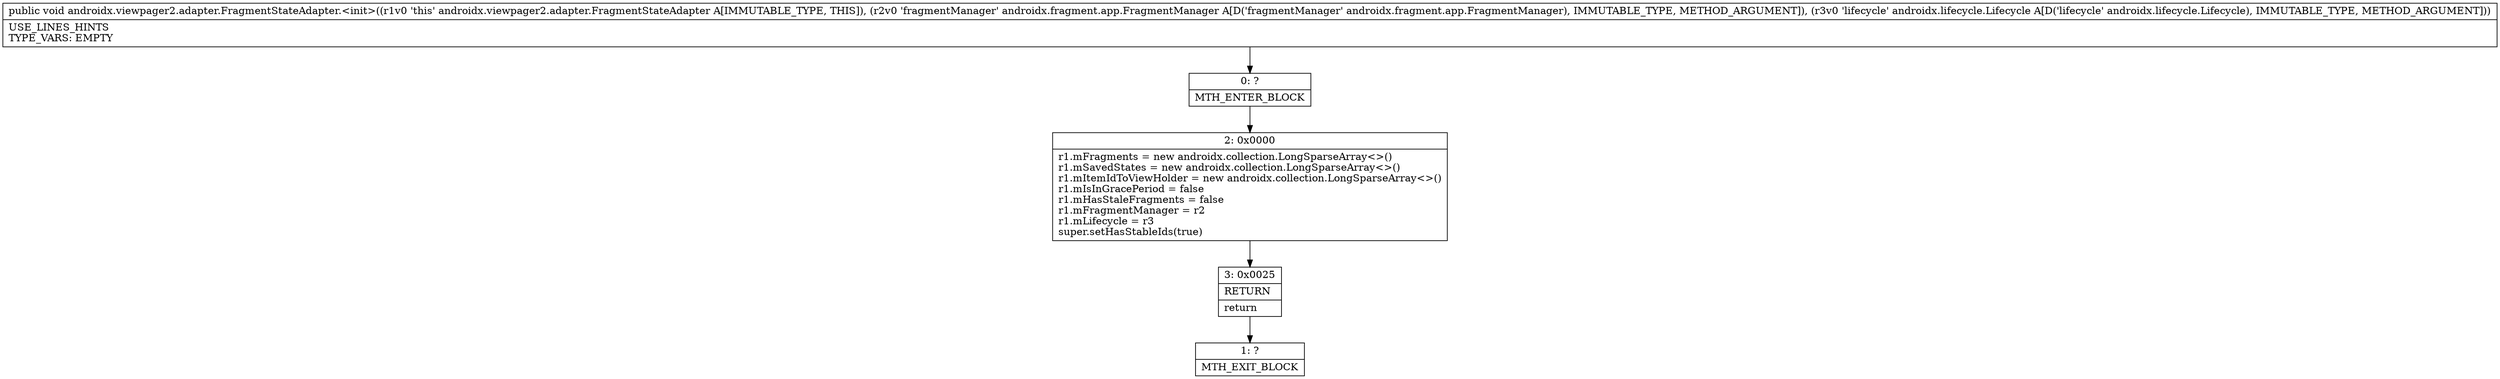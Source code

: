 digraph "CFG forandroidx.viewpager2.adapter.FragmentStateAdapter.\<init\>(Landroidx\/fragment\/app\/FragmentManager;Landroidx\/lifecycle\/Lifecycle;)V" {
Node_0 [shape=record,label="{0\:\ ?|MTH_ENTER_BLOCK\l}"];
Node_2 [shape=record,label="{2\:\ 0x0000|r1.mFragments = new androidx.collection.LongSparseArray\<\>()\lr1.mSavedStates = new androidx.collection.LongSparseArray\<\>()\lr1.mItemIdToViewHolder = new androidx.collection.LongSparseArray\<\>()\lr1.mIsInGracePeriod = false\lr1.mHasStaleFragments = false\lr1.mFragmentManager = r2\lr1.mLifecycle = r3\lsuper.setHasStableIds(true)\l}"];
Node_3 [shape=record,label="{3\:\ 0x0025|RETURN\l|return\l}"];
Node_1 [shape=record,label="{1\:\ ?|MTH_EXIT_BLOCK\l}"];
MethodNode[shape=record,label="{public void androidx.viewpager2.adapter.FragmentStateAdapter.\<init\>((r1v0 'this' androidx.viewpager2.adapter.FragmentStateAdapter A[IMMUTABLE_TYPE, THIS]), (r2v0 'fragmentManager' androidx.fragment.app.FragmentManager A[D('fragmentManager' androidx.fragment.app.FragmentManager), IMMUTABLE_TYPE, METHOD_ARGUMENT]), (r3v0 'lifecycle' androidx.lifecycle.Lifecycle A[D('lifecycle' androidx.lifecycle.Lifecycle), IMMUTABLE_TYPE, METHOD_ARGUMENT]))  | USE_LINES_HINTS\lTYPE_VARS: EMPTY\l}"];
MethodNode -> Node_0;Node_0 -> Node_2;
Node_2 -> Node_3;
Node_3 -> Node_1;
}

